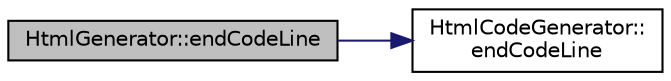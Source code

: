 digraph "HtmlGenerator::endCodeLine"
{
 // LATEX_PDF_SIZE
  edge [fontname="Helvetica",fontsize="10",labelfontname="Helvetica",labelfontsize="10"];
  node [fontname="Helvetica",fontsize="10",shape=record];
  rankdir="LR";
  Node1 [label="HtmlGenerator::endCodeLine",height=0.2,width=0.4,color="black", fillcolor="grey75", style="filled", fontcolor="black",tooltip=" "];
  Node1 -> Node2 [color="midnightblue",fontsize="10",style="solid",fontname="Helvetica"];
  Node2 [label="HtmlCodeGenerator::\lendCodeLine",height=0.2,width=0.4,color="black", fillcolor="white", style="filled",URL="$classHtmlCodeGenerator.html#ab0909b2a97301c8da4fcbf83831c84b3",tooltip=" "];
}
